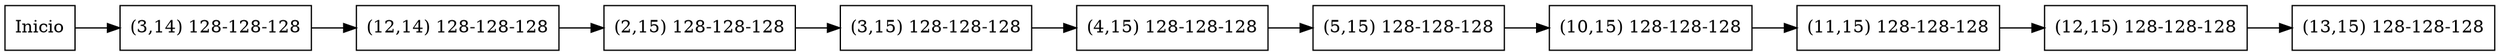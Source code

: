 digraph firsGraph{
node [shape=record];
rankdir=LR;
node0 [label=" Inicio "];
node1[label="(3,14) 128-128-128"];
node0-> node1;
node2[label="(12,14) 128-128-128"];
node1-> node2;
node3[label="(2,15) 128-128-128"];
node2-> node3;
node4[label="(3,15) 128-128-128"];
node3-> node4;
node5[label="(4,15) 128-128-128"];
node4-> node5;
node6[label="(5,15) 128-128-128"];
node5-> node6;
node7[label="(10,15) 128-128-128"];
node6-> node7;
node8[label="(11,15) 128-128-128"];
node7-> node8;
node9[label="(12,15) 128-128-128"];
node8-> node9;
node10[label="(13,15) 128-128-128"];
node9-> node10;
}
